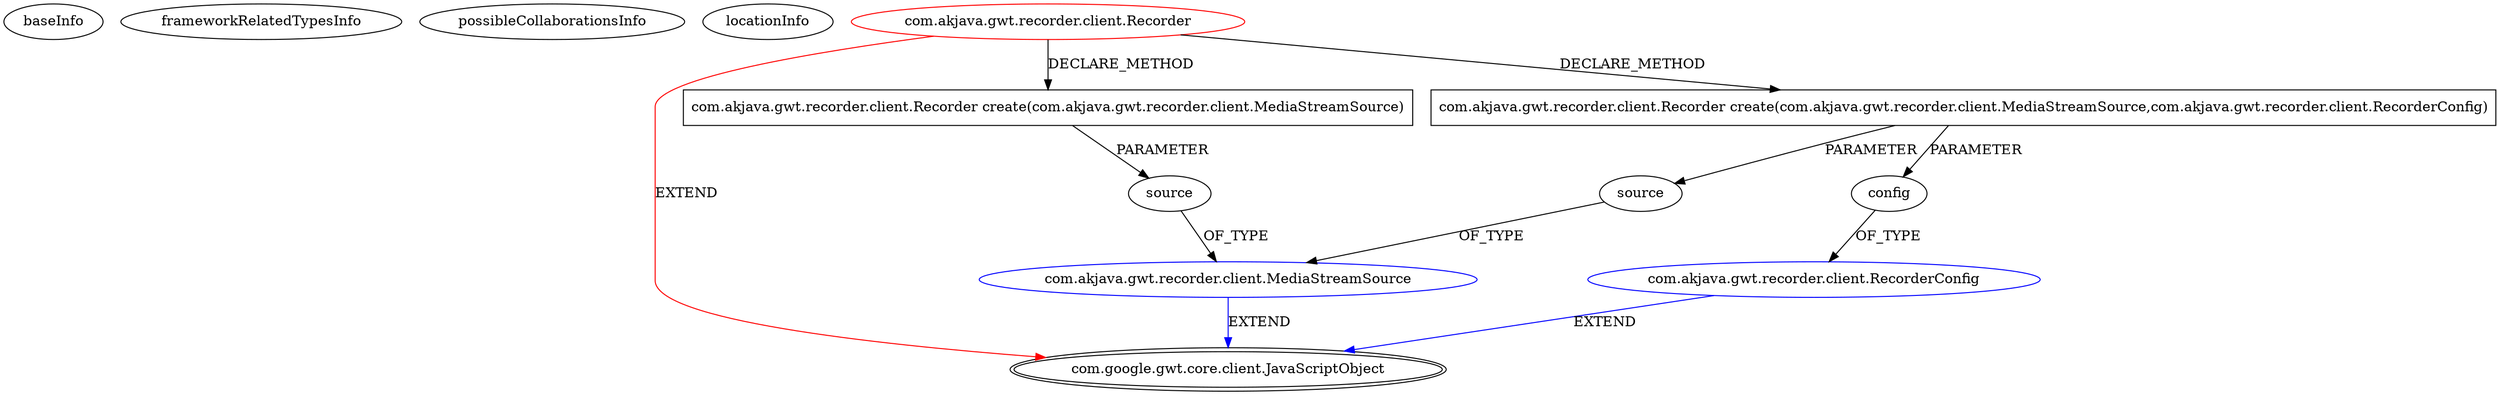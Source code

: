 digraph {
baseInfo[graphId=652,category="extension_graph",isAnonymous=false,possibleRelation=true]
frameworkRelatedTypesInfo[0="com.google.gwt.core.client.JavaScriptObject"]
possibleCollaborationsInfo[0="652~CLIENT_METHOD_DECLARATION-PARAMETER_DECLARATION-CLIENT_METHOD_DECLARATION-PARAMETER_DECLARATION-~com.google.gwt.core.client.JavaScriptObject ~com.google.gwt.core.client.JavaScriptObject ~false~false",1="652~CLIENT_METHOD_DECLARATION-PARAMETER_DECLARATION-~com.google.gwt.core.client.JavaScriptObject ~com.google.gwt.core.client.JavaScriptObject ~false~false"]
locationInfo[projectName="akjava-GWTRecorderjs",filePath="/akjava-GWTRecorderjs/GWTRecorderjs-master/src/com/akjava/gwt/recorder/client/Recorder.java",contextSignature="Recorder",graphId="652"]
0[label="com.akjava.gwt.recorder.client.Recorder",vertexType="ROOT_CLIENT_CLASS_DECLARATION",isFrameworkType=false,color=red]
1[label="com.google.gwt.core.client.JavaScriptObject",vertexType="FRAMEWORK_CLASS_TYPE",isFrameworkType=true,peripheries=2]
2[label="com.akjava.gwt.recorder.client.Recorder create(com.akjava.gwt.recorder.client.MediaStreamSource)",vertexType="CLIENT_METHOD_DECLARATION",isFrameworkType=false,shape=box]
3[label="source",vertexType="PARAMETER_DECLARATION",isFrameworkType=false]
4[label="com.akjava.gwt.recorder.client.MediaStreamSource",vertexType="REFERENCE_CLIENT_CLASS_DECLARATION",isFrameworkType=false,color=blue]
6[label="com.akjava.gwt.recorder.client.Recorder create(com.akjava.gwt.recorder.client.MediaStreamSource,com.akjava.gwt.recorder.client.RecorderConfig)",vertexType="CLIENT_METHOD_DECLARATION",isFrameworkType=false,shape=box]
7[label="source",vertexType="PARAMETER_DECLARATION",isFrameworkType=false]
9[label="config",vertexType="PARAMETER_DECLARATION",isFrameworkType=false]
10[label="com.akjava.gwt.recorder.client.RecorderConfig",vertexType="REFERENCE_CLIENT_CLASS_DECLARATION",isFrameworkType=false,color=blue]
0->1[label="EXTEND",color=red]
0->2[label="DECLARE_METHOD"]
4->1[label="EXTEND",color=blue]
3->4[label="OF_TYPE"]
2->3[label="PARAMETER"]
0->6[label="DECLARE_METHOD"]
7->4[label="OF_TYPE"]
6->7[label="PARAMETER"]
10->1[label="EXTEND",color=blue]
9->10[label="OF_TYPE"]
6->9[label="PARAMETER"]
}
